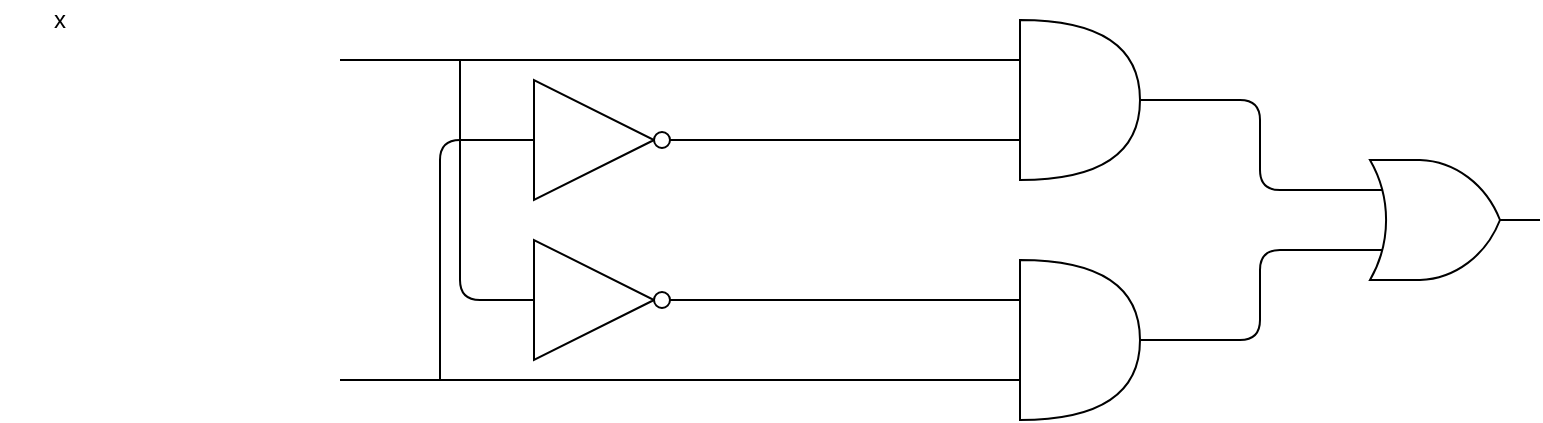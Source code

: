 <mxfile version="14.8.0" type="github">
  <diagram id="0W6Qc_67fqcdbap8SxTc" name="Page-1">
    <mxGraphModel dx="1038" dy="564" grid="1" gridSize="10" guides="1" tooltips="1" connect="1" arrows="1" fold="1" page="1" pageScale="1" pageWidth="1169" pageHeight="1654" math="0" shadow="0">
      <root>
        <mxCell id="0" />
        <mxCell id="1" parent="0" />
        <mxCell id="jdy4lV-E1GT7_JCYyYh7-5" value="" style="endArrow=none;html=1;entryX=0;entryY=0.25;entryDx=0;entryDy=0;entryPerimeter=0;" edge="1" parent="1" target="jdy4lV-E1GT7_JCYyYh7-36">
          <mxGeometry width="50" height="50" relative="1" as="geometry">
            <mxPoint x="220" y="100" as="sourcePoint" />
            <mxPoint x="560" y="95" as="targetPoint" />
          </mxGeometry>
        </mxCell>
        <mxCell id="jdy4lV-E1GT7_JCYyYh7-17" value="x" style="text;html=1;strokeColor=none;fillColor=none;align=center;verticalAlign=middle;whiteSpace=wrap;rounded=0;" vertex="1" parent="1">
          <mxGeometry x="50" y="70" width="60" height="20" as="geometry" />
        </mxCell>
        <mxCell id="jdy4lV-E1GT7_JCYyYh7-24" value="" style="verticalLabelPosition=bottom;shadow=0;dashed=0;align=center;html=1;verticalAlign=top;shape=mxgraph.electrical.logic_gates.inverter_2;sketch=0;strokeColor=#000000;fillColor=#ffffff;" vertex="1" parent="1">
          <mxGeometry x="300" y="190" width="100" height="60" as="geometry" />
        </mxCell>
        <mxCell id="jdy4lV-E1GT7_JCYyYh7-25" value="" style="verticalLabelPosition=bottom;shadow=0;dashed=0;align=center;html=1;verticalAlign=top;shape=mxgraph.electrical.logic_gates.logic_gate;operation=or;sketch=0;strokeColor=#000000;fillColor=#ffffff;" vertex="1" parent="1">
          <mxGeometry x="720" y="150" width="100" height="60" as="geometry" />
        </mxCell>
        <mxCell id="jdy4lV-E1GT7_JCYyYh7-29" value="" style="verticalLabelPosition=bottom;shadow=0;dashed=0;align=center;html=1;verticalAlign=top;shape=mxgraph.electrical.logic_gates.inverter_2;sketch=0;strokeColor=#000000;fillColor=#ffffff;" vertex="1" parent="1">
          <mxGeometry x="300" y="110" width="100" height="60" as="geometry" />
        </mxCell>
        <mxCell id="jdy4lV-E1GT7_JCYyYh7-36" value="" style="shape=or;whiteSpace=wrap;html=1;shadow=0;sketch=0;strokeColor=#000000;fillColor=#ffffff;" vertex="1" parent="1">
          <mxGeometry x="560" y="80" width="60" height="80" as="geometry" />
        </mxCell>
        <mxCell id="jdy4lV-E1GT7_JCYyYh7-38" value="" style="endArrow=none;html=1;entryX=0;entryY=0.25;entryDx=0;entryDy=0;entryPerimeter=0;exitX=1;exitY=0.5;exitDx=0;exitDy=0;exitPerimeter=0;" edge="1" parent="1" target="jdy4lV-E1GT7_JCYyYh7-39" source="jdy4lV-E1GT7_JCYyYh7-24">
          <mxGeometry width="50" height="50" relative="1" as="geometry">
            <mxPoint x="440" y="220" as="sourcePoint" />
            <mxPoint x="560" y="215" as="targetPoint" />
          </mxGeometry>
        </mxCell>
        <mxCell id="jdy4lV-E1GT7_JCYyYh7-39" value="" style="shape=or;whiteSpace=wrap;html=1;shadow=0;sketch=0;strokeColor=#000000;fillColor=#ffffff;" vertex="1" parent="1">
          <mxGeometry x="560" y="200" width="60" height="80" as="geometry" />
        </mxCell>
        <mxCell id="jdy4lV-E1GT7_JCYyYh7-40" value="" style="endArrow=none;html=1;exitX=0;exitY=0.5;exitDx=0;exitDy=0;exitPerimeter=0;" edge="1" parent="1" source="jdy4lV-E1GT7_JCYyYh7-24">
          <mxGeometry width="50" height="50" relative="1" as="geometry">
            <mxPoint x="450" y="330" as="sourcePoint" />
            <mxPoint x="280" y="100" as="targetPoint" />
            <Array as="points">
              <mxPoint x="280" y="220" />
            </Array>
          </mxGeometry>
        </mxCell>
        <mxCell id="jdy4lV-E1GT7_JCYyYh7-41" value="" style="endArrow=none;html=1;entryX=0;entryY=0.75;entryDx=0;entryDy=0;entryPerimeter=0;exitX=1;exitY=0.5;exitDx=0;exitDy=0;exitPerimeter=0;" edge="1" parent="1" source="jdy4lV-E1GT7_JCYyYh7-29" target="jdy4lV-E1GT7_JCYyYh7-36">
          <mxGeometry width="50" height="50" relative="1" as="geometry">
            <mxPoint x="400" y="140" as="sourcePoint" />
            <mxPoint x="550" y="139.5" as="targetPoint" />
          </mxGeometry>
        </mxCell>
        <mxCell id="jdy4lV-E1GT7_JCYyYh7-44" value="" style="endArrow=none;html=1;entryX=0;entryY=0.75;entryDx=0;entryDy=0;entryPerimeter=0;" edge="1" parent="1" target="jdy4lV-E1GT7_JCYyYh7-39">
          <mxGeometry width="50" height="50" relative="1" as="geometry">
            <mxPoint x="220" y="260" as="sourcePoint" />
            <mxPoint x="500" y="280" as="targetPoint" />
          </mxGeometry>
        </mxCell>
        <mxCell id="jdy4lV-E1GT7_JCYyYh7-45" value="" style="endArrow=none;html=1;exitX=0;exitY=0.5;exitDx=0;exitDy=0;exitPerimeter=0;" edge="1" parent="1" source="jdy4lV-E1GT7_JCYyYh7-29">
          <mxGeometry width="50" height="50" relative="1" as="geometry">
            <mxPoint x="310" y="230" as="sourcePoint" />
            <mxPoint x="270" y="260" as="targetPoint" />
            <Array as="points">
              <mxPoint x="270" y="140" />
            </Array>
          </mxGeometry>
        </mxCell>
        <mxCell id="jdy4lV-E1GT7_JCYyYh7-46" value="" style="endArrow=none;html=1;entryX=0;entryY=0.25;entryDx=0;entryDy=0;entryPerimeter=0;exitX=1;exitY=0.5;exitDx=0;exitDy=0;exitPerimeter=0;" edge="1" parent="1" source="jdy4lV-E1GT7_JCYyYh7-36" target="jdy4lV-E1GT7_JCYyYh7-25">
          <mxGeometry width="50" height="50" relative="1" as="geometry">
            <mxPoint x="450" y="330" as="sourcePoint" />
            <mxPoint x="500" y="280" as="targetPoint" />
            <Array as="points">
              <mxPoint x="680" y="120" />
              <mxPoint x="680" y="165" />
            </Array>
          </mxGeometry>
        </mxCell>
        <mxCell id="jdy4lV-E1GT7_JCYyYh7-47" value="" style="endArrow=none;html=1;entryX=0;entryY=0.75;entryDx=0;entryDy=0;entryPerimeter=0;exitX=1;exitY=0.5;exitDx=0;exitDy=0;exitPerimeter=0;" edge="1" parent="1" source="jdy4lV-E1GT7_JCYyYh7-39" target="jdy4lV-E1GT7_JCYyYh7-25">
          <mxGeometry width="50" height="50" relative="1" as="geometry">
            <mxPoint x="630" y="130" as="sourcePoint" />
            <mxPoint x="730" y="175" as="targetPoint" />
            <Array as="points">
              <mxPoint x="680" y="240" />
              <mxPoint x="680" y="195" />
            </Array>
          </mxGeometry>
        </mxCell>
      </root>
    </mxGraphModel>
  </diagram>
</mxfile>
